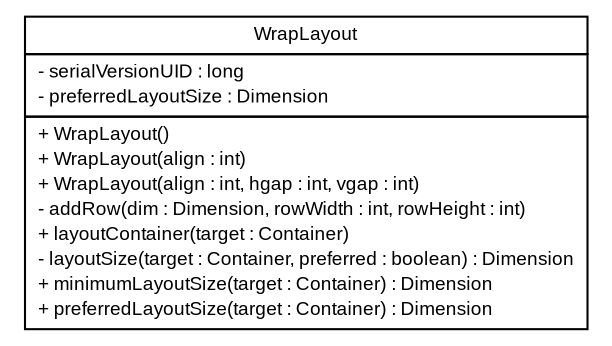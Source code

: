 #!/usr/local/bin/dot
#
# Class diagram 
# Generated by UMLGraph version R5_6 (http://www.umlgraph.org/)
#

digraph G {
	edge [fontname="arial",fontsize=10,labelfontname="arial",labelfontsize=10];
	node [fontname="arial",fontsize=10,shape=plaintext];
	nodesep=0.25;
	ranksep=0.5;
	// pfc.gui.layouts.WrapLayout
	c530 [label=<<table title="pfc.gui.layouts.WrapLayout" border="0" cellborder="1" cellspacing="0" cellpadding="2" port="p" href="./WrapLayout.html">
		<tr><td><table border="0" cellspacing="0" cellpadding="1">
<tr><td align="center" balign="center"> WrapLayout </td></tr>
		</table></td></tr>
		<tr><td><table border="0" cellspacing="0" cellpadding="1">
<tr><td align="left" balign="left"> - serialVersionUID : long </td></tr>
<tr><td align="left" balign="left"> - preferredLayoutSize : Dimension </td></tr>
		</table></td></tr>
		<tr><td><table border="0" cellspacing="0" cellpadding="1">
<tr><td align="left" balign="left"> + WrapLayout() </td></tr>
<tr><td align="left" balign="left"> + WrapLayout(align : int) </td></tr>
<tr><td align="left" balign="left"> + WrapLayout(align : int, hgap : int, vgap : int) </td></tr>
<tr><td align="left" balign="left"> - addRow(dim : Dimension, rowWidth : int, rowHeight : int) </td></tr>
<tr><td align="left" balign="left"> + layoutContainer(target : Container) </td></tr>
<tr><td align="left" balign="left"> - layoutSize(target : Container, preferred : boolean) : Dimension </td></tr>
<tr><td align="left" balign="left"> + minimumLayoutSize(target : Container) : Dimension </td></tr>
<tr><td align="left" balign="left"> + preferredLayoutSize(target : Container) : Dimension </td></tr>
		</table></td></tr>
		</table>>, URL="./WrapLayout.html", fontname="arial", fontcolor="black", fontsize=9.0];
}

